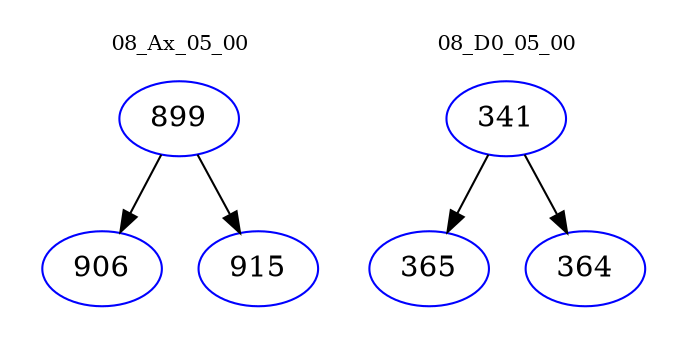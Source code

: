 digraph{
subgraph cluster_0 {
color = white
label = "08_Ax_05_00";
fontsize=10;
T0_899 [label="899", color="blue"]
T0_899 -> T0_906 [color="black"]
T0_906 [label="906", color="blue"]
T0_899 -> T0_915 [color="black"]
T0_915 [label="915", color="blue"]
}
subgraph cluster_1 {
color = white
label = "08_D0_05_00";
fontsize=10;
T1_341 [label="341", color="blue"]
T1_341 -> T1_365 [color="black"]
T1_365 [label="365", color="blue"]
T1_341 -> T1_364 [color="black"]
T1_364 [label="364", color="blue"]
}
}
